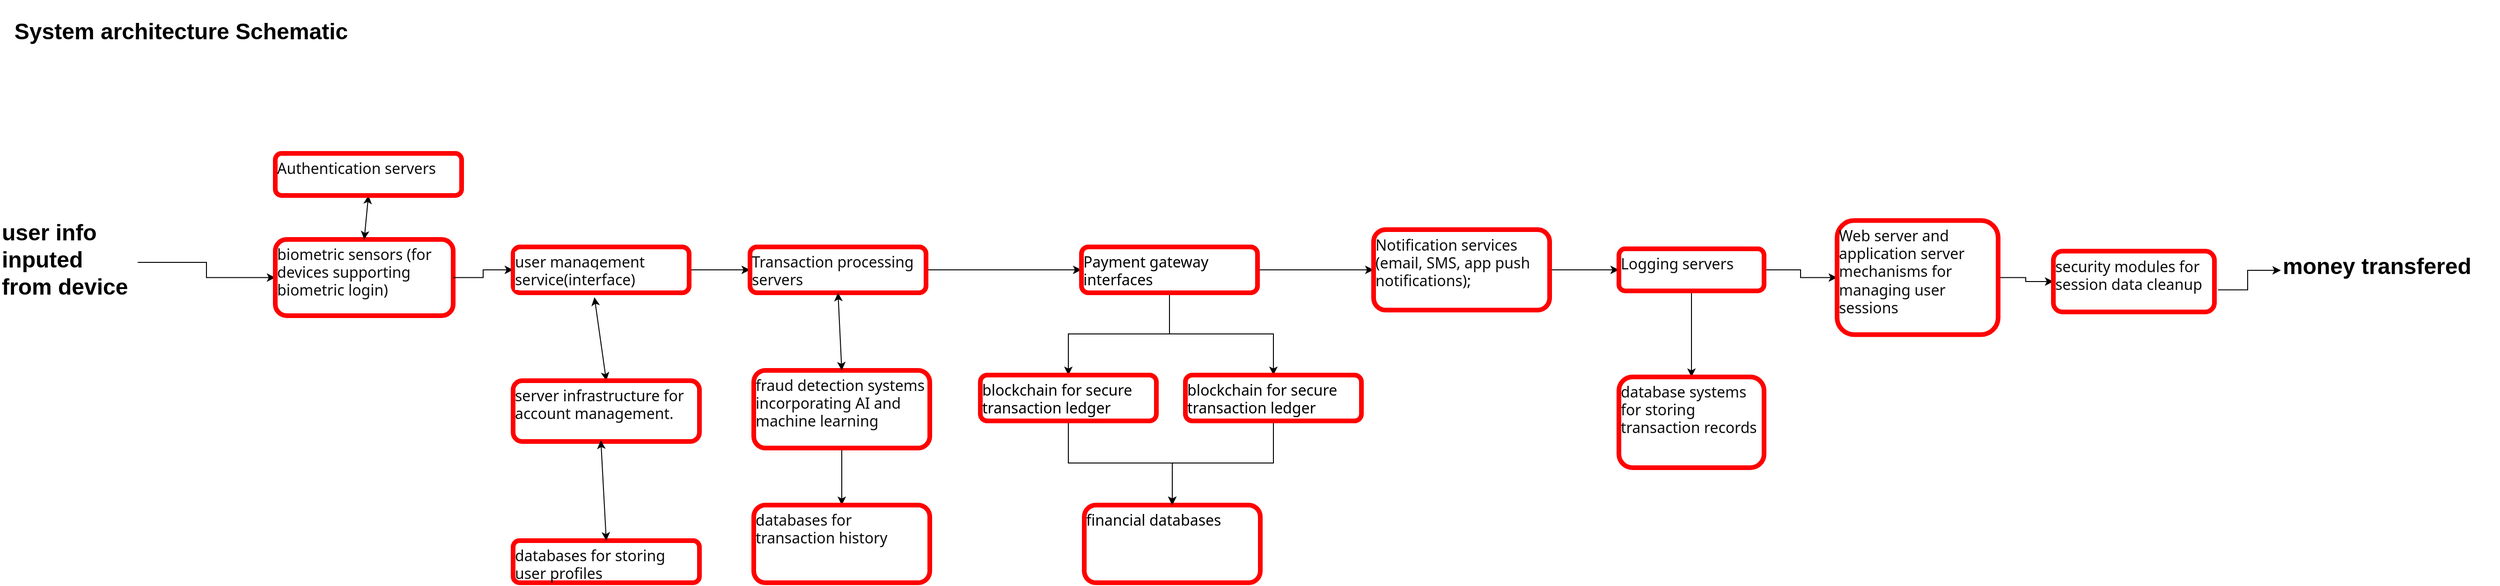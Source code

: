 <mxfile version="24.2.2" type="github">
  <diagram name="Page-1" id="G7IROIcQZVicElXsmN88">
    <mxGraphModel dx="3695" dy="1508" grid="1" gridSize="10" guides="1" tooltips="1" connect="1" arrows="1" fold="1" page="1" pageScale="1" pageWidth="827" pageHeight="1169" math="0" shadow="0">
      <root>
        <mxCell id="0" />
        <mxCell id="1" parent="0" />
        <mxCell id="kH0Ff7cLByG-iWfLXTow-1" value="System architecture Schematic" style="text;strokeColor=none;fillColor=none;html=1;fontSize=24;fontStyle=1;verticalAlign=middle;align=center;" vertex="1" parent="1">
          <mxGeometry x="-80" y="634" width="303" height="68" as="geometry" />
        </mxCell>
        <mxCell id="kH0Ff7cLByG-iWfLXTow-2" value="" style="edgeStyle=orthogonalEdgeStyle;rounded=0;orthogonalLoop=1;jettySize=auto;html=1;" edge="1" parent="1" source="kH0Ff7cLByG-iWfLXTow-3" target="kH0Ff7cLByG-iWfLXTow-4">
          <mxGeometry relative="1" as="geometry" />
        </mxCell>
        <mxCell id="kH0Ff7cLByG-iWfLXTow-3" value="&lt;h1 style=&quot;margin-top: 0px;&quot;&gt;&lt;span style=&quot;background-color: initial;&quot;&gt;user info &lt;/span&gt;&lt;span style=&quot;background-color: initial;&quot;&gt;inputed from device&lt;/span&gt;&lt;/h1&gt;&lt;div&gt;&lt;br&gt;&lt;/div&gt;" style="text;html=1;whiteSpace=wrap;overflow=hidden;rounded=0;" vertex="1" parent="1">
          <mxGeometry x="-121" y="861.5" width="147" height="106" as="geometry" />
        </mxCell>
        <mxCell id="kH0Ff7cLByG-iWfLXTow-4" value="&lt;span style=&quot;color: rgb(13, 13, 13); font-family: Söhne, ui-sans-serif, system-ui, -apple-system, &amp;quot;Segoe UI&amp;quot;, Roboto, Ubuntu, Cantarell, &amp;quot;Noto Sans&amp;quot;, sans-serif, &amp;quot;Helvetica Neue&amp;quot;, Arial, &amp;quot;Apple Color Emoji&amp;quot;, &amp;quot;Segoe UI Emoji&amp;quot;, &amp;quot;Segoe UI Symbol&amp;quot;, &amp;quot;Noto Color Emoji&amp;quot;; font-size: 16px; font-style: normal; font-variant-ligatures: normal; font-variant-caps: normal; font-weight: 400; letter-spacing: normal; text-indent: 0px; text-transform: none; word-spacing: 0px; -webkit-text-stroke-width: 0px; white-space: pre-wrap; text-decoration-thickness: initial; text-decoration-style: initial; text-decoration-color: initial; display: inline !important; float: none;&quot;&gt;biometric sensors (for devices supporting biometric login)&lt;/span&gt;" style="whiteSpace=wrap;html=1;align=left;fillColor=none;strokeColor=#FF0000;horizontal=1;verticalAlign=top;strokeWidth=5;perimeterSpacing=0;gradientColor=none;labelBackgroundColor=none;rounded=1;" vertex="1" parent="1">
          <mxGeometry x="173" y="890" width="190" height="81.5" as="geometry" />
        </mxCell>
        <mxCell id="kH0Ff7cLByG-iWfLXTow-5" value="" style="endArrow=classic;startArrow=classic;html=1;rounded=0;exitX=0.5;exitY=0;exitDx=0;exitDy=0;entryX=0.5;entryY=1;entryDx=0;entryDy=0;" edge="1" parent="1" source="kH0Ff7cLByG-iWfLXTow-4" target="kH0Ff7cLByG-iWfLXTow-6">
          <mxGeometry width="50" height="50" relative="1" as="geometry">
            <mxPoint x="300" y="907" as="sourcePoint" />
            <mxPoint x="520" y="898" as="targetPoint" />
          </mxGeometry>
        </mxCell>
        <mxCell id="kH0Ff7cLByG-iWfLXTow-6" value="&lt;span style=&quot;color: rgb(13, 13, 13); font-family: Söhne, ui-sans-serif, system-ui, -apple-system, &amp;quot;Segoe UI&amp;quot;, Roboto, Ubuntu, Cantarell, &amp;quot;Noto Sans&amp;quot;, sans-serif, &amp;quot;Helvetica Neue&amp;quot;, Arial, &amp;quot;Apple Color Emoji&amp;quot;, &amp;quot;Segoe UI Emoji&amp;quot;, &amp;quot;Segoe UI Symbol&amp;quot;, &amp;quot;Noto Color Emoji&amp;quot;; font-size: 16px; font-style: normal; font-variant-ligatures: normal; font-variant-caps: normal; font-weight: 400; letter-spacing: normal; text-indent: 0px; text-transform: none; word-spacing: 0px; -webkit-text-stroke-width: 0px; white-space: pre-wrap; text-decoration-thickness: initial; text-decoration-style: initial; text-decoration-color: initial; display: inline !important; float: none;&quot;&gt;Authentication servers&lt;/span&gt;" style="whiteSpace=wrap;html=1;align=left;fillColor=none;strokeColor=#FF0000;horizontal=1;verticalAlign=top;strokeWidth=5;perimeterSpacing=0;gradientColor=none;labelBackgroundColor=none;rounded=1;" vertex="1" parent="1">
          <mxGeometry x="173" y="798" width="199" height="45" as="geometry" />
        </mxCell>
        <mxCell id="kH0Ff7cLByG-iWfLXTow-7" style="edgeStyle=orthogonalEdgeStyle;rounded=0;orthogonalLoop=1;jettySize=auto;html=1;exitX=1;exitY=0.5;exitDx=0;exitDy=0;entryX=0;entryY=0.5;entryDx=0;entryDy=0;" edge="1" parent="1" source="kH0Ff7cLByG-iWfLXTow-4" target="kH0Ff7cLByG-iWfLXTow-9">
          <mxGeometry relative="1" as="geometry" />
        </mxCell>
        <mxCell id="kH0Ff7cLByG-iWfLXTow-8" style="edgeStyle=orthogonalEdgeStyle;rounded=0;orthogonalLoop=1;jettySize=auto;html=1;" edge="1" parent="1" source="kH0Ff7cLByG-iWfLXTow-9" target="kH0Ff7cLByG-iWfLXTow-15">
          <mxGeometry relative="1" as="geometry" />
        </mxCell>
        <mxCell id="kH0Ff7cLByG-iWfLXTow-9" value="&lt;div&gt;&lt;span style=&quot;color: rgb(13, 13, 13); font-family: Söhne, ui-sans-serif, system-ui, -apple-system, &amp;quot;Segoe UI&amp;quot;, Roboto, Ubuntu, Cantarell, &amp;quot;Noto Sans&amp;quot;, sans-serif, &amp;quot;Helvetica Neue&amp;quot;, Arial, &amp;quot;Apple Color Emoji&amp;quot;, &amp;quot;Segoe UI Emoji&amp;quot;, &amp;quot;Segoe UI Symbol&amp;quot;, &amp;quot;Noto Color Emoji&amp;quot;; font-size: 16px; font-style: normal; font-variant-ligatures: normal; font-variant-caps: normal; font-weight: 400; letter-spacing: normal; orphans: 2; text-align: left; text-indent: 0px; text-transform: none; widows: 2; word-spacing: 0px; -webkit-text-stroke-width: 0px; white-space: pre-wrap; background-color: rgb(255, 255, 255); text-decoration-thickness: initial; text-decoration-style: initial; text-decoration-color: initial; display: inline !important; float: none;&quot;&gt;user management service(interface)&lt;/span&gt;&lt;/div&gt;&lt;div&gt;&lt;span style=&quot;color: rgb(13, 13, 13); font-family: Söhne, ui-sans-serif, system-ui, -apple-system, &amp;quot;Segoe UI&amp;quot;, Roboto, Ubuntu, Cantarell, &amp;quot;Noto Sans&amp;quot;, sans-serif, &amp;quot;Helvetica Neue&amp;quot;, Arial, &amp;quot;Apple Color Emoji&amp;quot;, &amp;quot;Segoe UI Emoji&amp;quot;, &amp;quot;Segoe UI Symbol&amp;quot;, &amp;quot;Noto Color Emoji&amp;quot;; font-size: 16px; font-style: normal; font-variant-ligatures: normal; font-variant-caps: normal; font-weight: 400; letter-spacing: normal; orphans: 2; text-align: left; text-indent: 0px; text-transform: none; widows: 2; word-spacing: 0px; -webkit-text-stroke-width: 0px; white-space: pre-wrap; background-color: rgb(255, 255, 255); text-decoration-thickness: initial; text-decoration-style: initial; text-decoration-color: initial; display: inline !important; float: none;&quot;&gt;&lt;br&gt;&lt;/span&gt;&lt;/div&gt;" style="whiteSpace=wrap;html=1;align=left;fillColor=none;strokeColor=#FF0000;horizontal=1;verticalAlign=top;strokeWidth=5;perimeterSpacing=0;gradientColor=none;labelBackgroundColor=none;rounded=1;" vertex="1" parent="1">
          <mxGeometry x="427" y="898" width="188" height="49" as="geometry" />
        </mxCell>
        <mxCell id="kH0Ff7cLByG-iWfLXTow-10" value="&lt;span style=&quot;color: rgb(13, 13, 13); font-family: Söhne, ui-sans-serif, system-ui, -apple-system, &amp;quot;Segoe UI&amp;quot;, Roboto, Ubuntu, Cantarell, &amp;quot;Noto Sans&amp;quot;, sans-serif, &amp;quot;Helvetica Neue&amp;quot;, Arial, &amp;quot;Apple Color Emoji&amp;quot;, &amp;quot;Segoe UI Emoji&amp;quot;, &amp;quot;Segoe UI Symbol&amp;quot;, &amp;quot;Noto Color Emoji&amp;quot;; font-size: 16px; font-style: normal; font-variant-ligatures: normal; font-variant-caps: normal; font-weight: 400; letter-spacing: normal; text-align: left; text-indent: 0px; text-transform: none; word-spacing: 0px; -webkit-text-stroke-width: 0px; white-space: pre-wrap; text-decoration-thickness: initial; text-decoration-style: initial; text-decoration-color: initial; display: inline !important; float: none;&quot;&gt;&lt;/span&gt;&lt;span style=&quot;color: rgb(13, 13, 13); font-family: Söhne, ui-sans-serif, system-ui, -apple-system, &amp;quot;Segoe UI&amp;quot;, Roboto, Ubuntu, Cantarell, &amp;quot;Noto Sans&amp;quot;, sans-serif, &amp;quot;Helvetica Neue&amp;quot;, Arial, &amp;quot;Apple Color Emoji&amp;quot;, &amp;quot;Segoe UI Emoji&amp;quot;, &amp;quot;Segoe UI Symbol&amp;quot;, &amp;quot;Noto Color Emoji&amp;quot;; font-size: 16px; font-style: normal; font-variant-ligatures: normal; font-variant-caps: normal; font-weight: 400; letter-spacing: normal; text-align: left; text-indent: 0px; text-transform: none; word-spacing: 0px; -webkit-text-stroke-width: 0px; white-space: pre-wrap; text-decoration-thickness: initial; text-decoration-style: initial; text-decoration-color: initial; display: inline !important; float: none;&quot;&gt;databases for storing user profiles&lt;/span&gt;" style="whiteSpace=wrap;html=1;align=left;fillColor=none;strokeColor=#FF0000;horizontal=1;verticalAlign=top;strokeWidth=5;perimeterSpacing=0;gradientColor=none;labelBackgroundColor=none;rounded=1;" vertex="1" parent="1">
          <mxGeometry x="427" y="1212" width="199" height="45" as="geometry" />
        </mxCell>
        <mxCell id="kH0Ff7cLByG-iWfLXTow-11" value="" style="endArrow=classic;startArrow=classic;html=1;rounded=0;exitX=0.462;exitY=1.098;exitDx=0;exitDy=0;entryX=0.5;entryY=0;entryDx=0;entryDy=0;exitPerimeter=0;" edge="1" parent="1" source="kH0Ff7cLByG-iWfLXTow-9" target="kH0Ff7cLByG-iWfLXTow-12">
          <mxGeometry width="50" height="50" relative="1" as="geometry">
            <mxPoint x="278" y="900" as="sourcePoint" />
            <mxPoint x="283" y="853" as="targetPoint" />
          </mxGeometry>
        </mxCell>
        <mxCell id="kH0Ff7cLByG-iWfLXTow-12" value="&lt;span style=&quot;color: rgb(13, 13, 13); font-family: Söhne, ui-sans-serif, system-ui, -apple-system, &amp;quot;Segoe UI&amp;quot;, Roboto, Ubuntu, Cantarell, &amp;quot;Noto Sans&amp;quot;, sans-serif, &amp;quot;Helvetica Neue&amp;quot;, Arial, &amp;quot;Apple Color Emoji&amp;quot;, &amp;quot;Segoe UI Emoji&amp;quot;, &amp;quot;Segoe UI Symbol&amp;quot;, &amp;quot;Noto Color Emoji&amp;quot;; font-size: 16px; font-style: normal; font-variant-ligatures: normal; font-variant-caps: normal; font-weight: 400; letter-spacing: normal; text-align: left; text-indent: 0px; text-transform: none; word-spacing: 0px; -webkit-text-stroke-width: 0px; white-space: pre-wrap; text-decoration-thickness: initial; text-decoration-style: initial; text-decoration-color: initial; display: inline !important; float: none;&quot;&gt;server infrastructure for account management.&lt;/span&gt;" style="whiteSpace=wrap;html=1;align=left;fillColor=none;strokeColor=#FF0000;horizontal=1;verticalAlign=top;strokeWidth=5;perimeterSpacing=0;gradientColor=none;labelBackgroundColor=none;rounded=1;" vertex="1" parent="1">
          <mxGeometry x="427" y="1041" width="199" height="65" as="geometry" />
        </mxCell>
        <mxCell id="kH0Ff7cLByG-iWfLXTow-13" value="" style="endArrow=classic;startArrow=classic;html=1;rounded=0;exitX=0.5;exitY=0;exitDx=0;exitDy=0;entryX=0.471;entryY=0.983;entryDx=0;entryDy=0;entryPerimeter=0;" edge="1" parent="1" source="kH0Ff7cLByG-iWfLXTow-10" target="kH0Ff7cLByG-iWfLXTow-12">
          <mxGeometry width="50" height="50" relative="1" as="geometry">
            <mxPoint x="508" y="1089" as="sourcePoint" />
            <mxPoint x="615" y="1186" as="targetPoint" />
          </mxGeometry>
        </mxCell>
        <mxCell id="kH0Ff7cLByG-iWfLXTow-14" value="" style="edgeStyle=orthogonalEdgeStyle;rounded=0;orthogonalLoop=1;jettySize=auto;html=1;" edge="1" parent="1" source="kH0Ff7cLByG-iWfLXTow-15" target="kH0Ff7cLByG-iWfLXTow-22">
          <mxGeometry relative="1" as="geometry" />
        </mxCell>
        <mxCell id="kH0Ff7cLByG-iWfLXTow-15" value="&lt;span style=&quot;color: rgb(13, 13, 13); font-family: Söhne, ui-sans-serif, system-ui, -apple-system, &amp;quot;Segoe UI&amp;quot;, Roboto, Ubuntu, Cantarell, &amp;quot;Noto Sans&amp;quot;, sans-serif, &amp;quot;Helvetica Neue&amp;quot;, Arial, &amp;quot;Apple Color Emoji&amp;quot;, &amp;quot;Segoe UI Emoji&amp;quot;, &amp;quot;Segoe UI Symbol&amp;quot;, &amp;quot;Noto Color Emoji&amp;quot;; font-size: 16px; font-style: normal; font-variant-ligatures: normal; font-variant-caps: normal; font-weight: 400; letter-spacing: normal; text-align: left; text-indent: 0px; text-transform: none; word-spacing: 0px; -webkit-text-stroke-width: 0px; white-space: pre-wrap; text-decoration-thickness: initial; text-decoration-style: initial; text-decoration-color: initial; display: inline !important; float: none;&quot;&gt;Transaction processing servers&lt;/span&gt;" style="whiteSpace=wrap;html=1;align=left;fillColor=none;strokeColor=#FF0000;horizontal=1;verticalAlign=top;strokeWidth=5;perimeterSpacing=0;gradientColor=none;labelBackgroundColor=none;rounded=1;" vertex="1" parent="1">
          <mxGeometry x="680" y="898" width="188" height="49" as="geometry" />
        </mxCell>
        <mxCell id="kH0Ff7cLByG-iWfLXTow-16" value="" style="edgeStyle=orthogonalEdgeStyle;rounded=0;orthogonalLoop=1;jettySize=auto;html=1;" edge="1" parent="1" source="kH0Ff7cLByG-iWfLXTow-17" target="kH0Ff7cLByG-iWfLXTow-18">
          <mxGeometry relative="1" as="geometry" />
        </mxCell>
        <mxCell id="kH0Ff7cLByG-iWfLXTow-17" value="&lt;span style=&quot;color: rgb(13, 13, 13); font-family: Söhne, ui-sans-serif, system-ui, -apple-system, &amp;quot;Segoe UI&amp;quot;, Roboto, Ubuntu, Cantarell, &amp;quot;Noto Sans&amp;quot;, sans-serif, &amp;quot;Helvetica Neue&amp;quot;, Arial, &amp;quot;Apple Color Emoji&amp;quot;, &amp;quot;Segoe UI Emoji&amp;quot;, &amp;quot;Segoe UI Symbol&amp;quot;, &amp;quot;Noto Color Emoji&amp;quot;; font-size: 16px; font-style: normal; font-variant-ligatures: normal; font-variant-caps: normal; font-weight: 400; letter-spacing: normal; text-align: left; text-indent: 0px; text-transform: none; word-spacing: 0px; -webkit-text-stroke-width: 0px; white-space: pre-wrap; text-decoration-thickness: initial; text-decoration-style: initial; text-decoration-color: initial; display: inline !important; float: none;&quot;&gt;fraud detection systems incorporating AI and machine learning&lt;/span&gt;" style="whiteSpace=wrap;html=1;align=left;fillColor=none;strokeColor=#FF0000;horizontal=1;verticalAlign=top;strokeWidth=5;perimeterSpacing=0;gradientColor=none;labelBackgroundColor=none;rounded=1;" vertex="1" parent="1">
          <mxGeometry x="684" y="1030" width="188" height="83" as="geometry" />
        </mxCell>
        <mxCell id="kH0Ff7cLByG-iWfLXTow-18" value="&lt;span style=&quot;color: rgb(13, 13, 13); font-family: Söhne, ui-sans-serif, system-ui, -apple-system, &amp;quot;Segoe UI&amp;quot;, Roboto, Ubuntu, Cantarell, &amp;quot;Noto Sans&amp;quot;, sans-serif, &amp;quot;Helvetica Neue&amp;quot;, Arial, &amp;quot;Apple Color Emoji&amp;quot;, &amp;quot;Segoe UI Emoji&amp;quot;, &amp;quot;Segoe UI Symbol&amp;quot;, &amp;quot;Noto Color Emoji&amp;quot;; font-size: 16px; font-style: normal; font-variant-ligatures: normal; font-variant-caps: normal; font-weight: 400; letter-spacing: normal; text-align: left; text-indent: 0px; text-transform: none; word-spacing: 0px; -webkit-text-stroke-width: 0px; white-space: pre-wrap; text-decoration-thickness: initial; text-decoration-style: initial; text-decoration-color: initial; display: inline !important; float: none;&quot;&gt;databases for transaction history&lt;/span&gt;" style="whiteSpace=wrap;html=1;align=left;fillColor=none;strokeColor=#FF0000;horizontal=1;verticalAlign=top;strokeWidth=5;perimeterSpacing=0;gradientColor=none;labelBackgroundColor=none;rounded=1;" vertex="1" parent="1">
          <mxGeometry x="684" y="1174" width="188" height="83" as="geometry" />
        </mxCell>
        <mxCell id="kH0Ff7cLByG-iWfLXTow-19" value="" style="edgeStyle=orthogonalEdgeStyle;rounded=0;orthogonalLoop=1;jettySize=auto;html=1;" edge="1" parent="1" source="kH0Ff7cLByG-iWfLXTow-22" target="kH0Ff7cLByG-iWfLXTow-25">
          <mxGeometry relative="1" as="geometry" />
        </mxCell>
        <mxCell id="kH0Ff7cLByG-iWfLXTow-20" style="edgeStyle=orthogonalEdgeStyle;rounded=0;orthogonalLoop=1;jettySize=auto;html=1;" edge="1" parent="1" source="kH0Ff7cLByG-iWfLXTow-22" target="kH0Ff7cLByG-iWfLXTow-28">
          <mxGeometry relative="1" as="geometry" />
        </mxCell>
        <mxCell id="kH0Ff7cLByG-iWfLXTow-21" value="" style="edgeStyle=orthogonalEdgeStyle;rounded=0;orthogonalLoop=1;jettySize=auto;html=1;" edge="1" parent="1" source="kH0Ff7cLByG-iWfLXTow-22" target="kH0Ff7cLByG-iWfLXTow-30">
          <mxGeometry relative="1" as="geometry" />
        </mxCell>
        <mxCell id="kH0Ff7cLByG-iWfLXTow-22" value="&lt;span style=&quot;font-family: Söhne, ui-sans-serif, system-ui, -apple-system, &amp;quot;Segoe UI&amp;quot;, Roboto, Ubuntu, Cantarell, &amp;quot;Noto Sans&amp;quot;, sans-serif, &amp;quot;Helvetica Neue&amp;quot;, Arial, &amp;quot;Apple Color Emoji&amp;quot;, &amp;quot;Segoe UI Emoji&amp;quot;, &amp;quot;Segoe UI Symbol&amp;quot;, &amp;quot;Noto Color Emoji&amp;quot;; font-size: 16px; font-style: normal; font-variant-ligatures: normal; font-variant-caps: normal; font-weight: 400; letter-spacing: normal; text-align: left; text-indent: 0px; text-transform: none; word-spacing: 0px; -webkit-text-stroke-width: 0px; white-space: pre-wrap; text-decoration-thickness: initial; text-decoration-style: initial; text-decoration-color: initial; display: inline !important; float: none;&quot;&gt;Payment gateway interfaces&lt;/span&gt;" style="whiteSpace=wrap;html=1;align=left;fillColor=none;strokeColor=#FF0000;horizontal=1;verticalAlign=top;strokeWidth=5;perimeterSpacing=0;gradientColor=none;labelBackgroundColor=none;rounded=1;" vertex="1" parent="1">
          <mxGeometry x="1034" y="898" width="188" height="49" as="geometry" />
        </mxCell>
        <mxCell id="kH0Ff7cLByG-iWfLXTow-23" value="" style="endArrow=classic;startArrow=classic;html=1;rounded=0;exitX=0.5;exitY=1;exitDx=0;exitDy=0;entryX=0.5;entryY=0;entryDx=0;entryDy=0;" edge="1" parent="1" source="kH0Ff7cLByG-iWfLXTow-15" target="kH0Ff7cLByG-iWfLXTow-17">
          <mxGeometry width="50" height="50" relative="1" as="geometry">
            <mxPoint x="765" y="949" as="sourcePoint" />
            <mxPoint x="778" y="1038" as="targetPoint" />
          </mxGeometry>
        </mxCell>
        <mxCell id="kH0Ff7cLByG-iWfLXTow-24" style="edgeStyle=orthogonalEdgeStyle;rounded=0;orthogonalLoop=1;jettySize=auto;html=1;" edge="1" parent="1" source="kH0Ff7cLByG-iWfLXTow-25" target="kH0Ff7cLByG-iWfLXTow-26">
          <mxGeometry relative="1" as="geometry" />
        </mxCell>
        <mxCell id="kH0Ff7cLByG-iWfLXTow-25" value="&lt;span style=&quot;font-family: Söhne, ui-sans-serif, system-ui, -apple-system, &amp;quot;Segoe UI&amp;quot;, Roboto, Ubuntu, Cantarell, &amp;quot;Noto Sans&amp;quot;, sans-serif, &amp;quot;Helvetica Neue&amp;quot;, Arial, &amp;quot;Apple Color Emoji&amp;quot;, &amp;quot;Segoe UI Emoji&amp;quot;, &amp;quot;Segoe UI Symbol&amp;quot;, &amp;quot;Noto Color Emoji&amp;quot;; font-size: 16px; font-style: normal; font-variant-ligatures: normal; font-variant-caps: normal; font-weight: 400; letter-spacing: normal; text-align: left; text-indent: 0px; text-transform: none; word-spacing: 0px; -webkit-text-stroke-width: 0px; white-space: pre-wrap; text-decoration-thickness: initial; text-decoration-style: initial; text-decoration-color: initial; display: inline !important; float: none;&quot;&gt;blockchain for secure transaction ledger&lt;/span&gt;" style="whiteSpace=wrap;html=1;align=left;fillColor=none;strokeColor=#FF0000;horizontal=1;verticalAlign=top;strokeWidth=5;perimeterSpacing=0;gradientColor=none;labelBackgroundColor=none;rounded=1;" vertex="1" parent="1">
          <mxGeometry x="926" y="1035" width="188" height="49" as="geometry" />
        </mxCell>
        <mxCell id="kH0Ff7cLByG-iWfLXTow-26" value="&lt;span style=&quot;font-family: Söhne, ui-sans-serif, system-ui, -apple-system, &amp;quot;Segoe UI&amp;quot;, Roboto, Ubuntu, Cantarell, &amp;quot;Noto Sans&amp;quot;, sans-serif, &amp;quot;Helvetica Neue&amp;quot;, Arial, &amp;quot;Apple Color Emoji&amp;quot;, &amp;quot;Segoe UI Emoji&amp;quot;, &amp;quot;Segoe UI Symbol&amp;quot;, &amp;quot;Noto Color Emoji&amp;quot;; font-size: 16px; font-style: normal; font-variant-ligatures: normal; font-variant-caps: normal; font-weight: 400; letter-spacing: normal; text-align: left; text-indent: 0px; text-transform: none; word-spacing: 0px; -webkit-text-stroke-width: 0px; white-space: pre-wrap; text-decoration-thickness: initial; text-decoration-style: initial; text-decoration-color: initial; display: inline !important; float: none;&quot;&gt;financial databases&lt;/span&gt;" style="whiteSpace=wrap;html=1;align=left;fillColor=none;strokeColor=#FF0000;horizontal=1;verticalAlign=top;strokeWidth=5;perimeterSpacing=0;gradientColor=none;labelBackgroundColor=none;rounded=1;" vertex="1" parent="1">
          <mxGeometry x="1037" y="1174" width="188" height="83" as="geometry" />
        </mxCell>
        <mxCell id="kH0Ff7cLByG-iWfLXTow-27" style="edgeStyle=orthogonalEdgeStyle;rounded=0;orthogonalLoop=1;jettySize=auto;html=1;" edge="1" parent="1" source="kH0Ff7cLByG-iWfLXTow-28" target="kH0Ff7cLByG-iWfLXTow-26">
          <mxGeometry relative="1" as="geometry" />
        </mxCell>
        <mxCell id="kH0Ff7cLByG-iWfLXTow-28" value="&lt;span style=&quot;font-family: Söhne, ui-sans-serif, system-ui, -apple-system, &amp;quot;Segoe UI&amp;quot;, Roboto, Ubuntu, Cantarell, &amp;quot;Noto Sans&amp;quot;, sans-serif, &amp;quot;Helvetica Neue&amp;quot;, Arial, &amp;quot;Apple Color Emoji&amp;quot;, &amp;quot;Segoe UI Emoji&amp;quot;, &amp;quot;Segoe UI Symbol&amp;quot;, &amp;quot;Noto Color Emoji&amp;quot;; font-size: 16px; font-style: normal; font-variant-ligatures: normal; font-variant-caps: normal; font-weight: 400; letter-spacing: normal; text-align: left; text-indent: 0px; text-transform: none; word-spacing: 0px; -webkit-text-stroke-width: 0px; white-space: pre-wrap; text-decoration-thickness: initial; text-decoration-style: initial; text-decoration-color: initial; display: inline !important; float: none;&quot;&gt;blockchain for secure transaction ledger&lt;/span&gt;" style="whiteSpace=wrap;html=1;align=left;fillColor=none;strokeColor=#FF0000;horizontal=1;verticalAlign=top;strokeWidth=5;perimeterSpacing=0;gradientColor=none;labelBackgroundColor=none;rounded=1;" vertex="1" parent="1">
          <mxGeometry x="1145" y="1035" width="188" height="49" as="geometry" />
        </mxCell>
        <mxCell id="kH0Ff7cLByG-iWfLXTow-29" value="" style="edgeStyle=orthogonalEdgeStyle;rounded=0;orthogonalLoop=1;jettySize=auto;html=1;" edge="1" parent="1" source="kH0Ff7cLByG-iWfLXTow-30" target="kH0Ff7cLByG-iWfLXTow-33">
          <mxGeometry relative="1" as="geometry" />
        </mxCell>
        <mxCell id="kH0Ff7cLByG-iWfLXTow-30" value="&lt;span style=&quot;color: rgb(13, 13, 13); font-family: Söhne, ui-sans-serif, system-ui, -apple-system, &amp;quot;Segoe UI&amp;quot;, Roboto, Ubuntu, Cantarell, &amp;quot;Noto Sans&amp;quot;, sans-serif, &amp;quot;Helvetica Neue&amp;quot;, Arial, &amp;quot;Apple Color Emoji&amp;quot;, &amp;quot;Segoe UI Emoji&amp;quot;, &amp;quot;Segoe UI Symbol&amp;quot;, &amp;quot;Noto Color Emoji&amp;quot;; font-size: 16px; font-style: normal; font-variant-ligatures: normal; font-variant-caps: normal; font-weight: 400; letter-spacing: normal; text-align: left; text-indent: 0px; text-transform: none; word-spacing: 0px; -webkit-text-stroke-width: 0px; white-space: pre-wrap; text-decoration-thickness: initial; text-decoration-style: initial; text-decoration-color: initial; display: inline !important; float: none;&quot;&gt;Notification services (email, SMS, app push notifications)&lt;/span&gt;&lt;span style=&quot;font-family: Söhne, ui-sans-serif, system-ui, -apple-system, &amp;quot;Segoe UI&amp;quot;, Roboto, Ubuntu, Cantarell, &amp;quot;Noto Sans&amp;quot;, sans-serif, &amp;quot;Helvetica Neue&amp;quot;, Arial, &amp;quot;Apple Color Emoji&amp;quot;, &amp;quot;Segoe UI Emoji&amp;quot;, &amp;quot;Segoe UI Symbol&amp;quot;, &amp;quot;Noto Color Emoji&amp;quot;; font-size: 16px; font-style: normal; font-variant-ligatures: normal; font-variant-caps: normal; font-weight: 400; letter-spacing: normal; text-align: left; text-indent: 0px; text-transform: none; word-spacing: 0px; -webkit-text-stroke-width: 0px; white-space: pre-wrap; text-decoration-thickness: initial; text-decoration-style: initial; text-decoration-color: initial; display: inline !important; float: none;&quot;&gt;;&lt;/span&gt;" style="whiteSpace=wrap;html=1;align=left;fillColor=none;strokeColor=#FF0000;horizontal=1;verticalAlign=top;strokeWidth=5;perimeterSpacing=0;gradientColor=none;labelBackgroundColor=none;rounded=1;" vertex="1" parent="1">
          <mxGeometry x="1346" y="879.5" width="188" height="86" as="geometry" />
        </mxCell>
        <mxCell id="kH0Ff7cLByG-iWfLXTow-31" value="" style="edgeStyle=orthogonalEdgeStyle;rounded=0;orthogonalLoop=1;jettySize=auto;html=1;" edge="1" parent="1" source="kH0Ff7cLByG-iWfLXTow-33" target="kH0Ff7cLByG-iWfLXTow-34">
          <mxGeometry relative="1" as="geometry" />
        </mxCell>
        <mxCell id="kH0Ff7cLByG-iWfLXTow-32" value="" style="edgeStyle=orthogonalEdgeStyle;rounded=0;orthogonalLoop=1;jettySize=auto;html=1;" edge="1" parent="1" source="kH0Ff7cLByG-iWfLXTow-33" target="kH0Ff7cLByG-iWfLXTow-36">
          <mxGeometry relative="1" as="geometry" />
        </mxCell>
        <mxCell id="kH0Ff7cLByG-iWfLXTow-33" value="&lt;span style=&quot;color: rgb(13, 13, 13); font-family: Söhne, ui-sans-serif, system-ui, -apple-system, &amp;quot;Segoe UI&amp;quot;, Roboto, Ubuntu, Cantarell, &amp;quot;Noto Sans&amp;quot;, sans-serif, &amp;quot;Helvetica Neue&amp;quot;, Arial, &amp;quot;Apple Color Emoji&amp;quot;, &amp;quot;Segoe UI Emoji&amp;quot;, &amp;quot;Segoe UI Symbol&amp;quot;, &amp;quot;Noto Color Emoji&amp;quot;; font-size: 16px; font-style: normal; font-variant-ligatures: normal; font-variant-caps: normal; font-weight: 400; letter-spacing: normal; text-align: left; text-indent: 0px; text-transform: none; word-spacing: 0px; -webkit-text-stroke-width: 0px; white-space: pre-wrap; text-decoration-thickness: initial; text-decoration-style: initial; text-decoration-color: initial; display: inline !important; float: none;&quot;&gt;Logging servers&lt;/span&gt;" style="whiteSpace=wrap;html=1;align=left;fillColor=none;strokeColor=#FF0000;horizontal=1;verticalAlign=top;strokeWidth=5;perimeterSpacing=0;gradientColor=none;labelBackgroundColor=none;rounded=1;" vertex="1" parent="1">
          <mxGeometry x="1608" y="900" width="155" height="45" as="geometry" />
        </mxCell>
        <mxCell id="kH0Ff7cLByG-iWfLXTow-34" value="&lt;span style=&quot;color: rgb(13, 13, 13); font-family: Söhne, ui-sans-serif, system-ui, -apple-system, &amp;quot;Segoe UI&amp;quot;, Roboto, Ubuntu, Cantarell, &amp;quot;Noto Sans&amp;quot;, sans-serif, &amp;quot;Helvetica Neue&amp;quot;, Arial, &amp;quot;Apple Color Emoji&amp;quot;, &amp;quot;Segoe UI Emoji&amp;quot;, &amp;quot;Segoe UI Symbol&amp;quot;, &amp;quot;Noto Color Emoji&amp;quot;; font-size: 16px; font-style: normal; font-variant-ligatures: normal; font-variant-caps: normal; font-weight: 400; letter-spacing: normal; text-align: left; text-indent: 0px; text-transform: none; word-spacing: 0px; -webkit-text-stroke-width: 0px; white-space: pre-wrap; text-decoration-thickness: initial; text-decoration-style: initial; text-decoration-color: initial; display: inline !important; float: none;&quot;&gt;database systems for storing transaction records&lt;/span&gt;&lt;span style=&quot;font-family: Söhne, ui-sans-serif, system-ui, -apple-system, &amp;quot;Segoe UI&amp;quot;, Roboto, Ubuntu, Cantarell, &amp;quot;Noto Sans&amp;quot;, sans-serif, &amp;quot;Helvetica Neue&amp;quot;, Arial, &amp;quot;Apple Color Emoji&amp;quot;, &amp;quot;Segoe UI Emoji&amp;quot;, &amp;quot;Segoe UI Symbol&amp;quot;, &amp;quot;Noto Color Emoji&amp;quot;; font-size: 16px; font-style: normal; font-variant-ligatures: normal; font-variant-caps: normal; font-weight: 400; letter-spacing: normal; text-align: left; text-indent: 0px; text-transform: none; word-spacing: 0px; -webkit-text-stroke-width: 0px; white-space: pre-wrap; text-decoration-thickness: initial; text-decoration-style: initial; text-decoration-color: initial; display: inline !important; float: none;&quot;&gt;&lt;/span&gt;" style="whiteSpace=wrap;html=1;align=left;fillColor=none;strokeColor=#FF0000;horizontal=1;verticalAlign=top;strokeWidth=5;perimeterSpacing=0;gradientColor=none;labelBackgroundColor=none;rounded=1;" vertex="1" parent="1">
          <mxGeometry x="1608" y="1037" width="155" height="97" as="geometry" />
        </mxCell>
        <mxCell id="kH0Ff7cLByG-iWfLXTow-35" value="" style="edgeStyle=orthogonalEdgeStyle;rounded=0;orthogonalLoop=1;jettySize=auto;html=1;" edge="1" parent="1" source="kH0Ff7cLByG-iWfLXTow-36" target="kH0Ff7cLByG-iWfLXTow-37">
          <mxGeometry relative="1" as="geometry" />
        </mxCell>
        <mxCell id="kH0Ff7cLByG-iWfLXTow-36" value="&lt;span style=&quot;color: rgb(13, 13, 13); font-family: Söhne, ui-sans-serif, system-ui, -apple-system, &amp;quot;Segoe UI&amp;quot;, Roboto, Ubuntu, Cantarell, &amp;quot;Noto Sans&amp;quot;, sans-serif, &amp;quot;Helvetica Neue&amp;quot;, Arial, &amp;quot;Apple Color Emoji&amp;quot;, &amp;quot;Segoe UI Emoji&amp;quot;, &amp;quot;Segoe UI Symbol&amp;quot;, &amp;quot;Noto Color Emoji&amp;quot;; font-size: 16px; font-style: normal; font-variant-ligatures: normal; font-variant-caps: normal; font-weight: 400; letter-spacing: normal; text-align: left; text-indent: 0px; text-transform: none; word-spacing: 0px; -webkit-text-stroke-width: 0px; white-space: pre-wrap; text-decoration-thickness: initial; text-decoration-style: initial; text-decoration-color: initial; display: inline !important; float: none;&quot;&gt;Web server and &lt;/span&gt;&lt;span style=&quot;color: rgb(13, 13, 13); font-family: Söhne, ui-sans-serif, system-ui, -apple-system, &amp;quot;Segoe UI&amp;quot;, Roboto, Ubuntu, Cantarell, &amp;quot;Noto Sans&amp;quot;, sans-serif, &amp;quot;Helvetica Neue&amp;quot;, Arial, &amp;quot;Apple Color Emoji&amp;quot;, &amp;quot;Segoe UI Emoji&amp;quot;, &amp;quot;Segoe UI Symbol&amp;quot;, &amp;quot;Noto Color Emoji&amp;quot;; font-size: 16px; font-style: normal; font-variant-ligatures: normal; font-variant-caps: normal; font-weight: 400; letter-spacing: normal; text-align: left; text-indent: 0px; text-transform: none; word-spacing: 0px; -webkit-text-stroke-width: 0px; white-space: pre-wrap; text-decoration-thickness: initial; text-decoration-style: initial; text-decoration-color: initial; display: inline !important; float: none;&quot;&gt;application server mechanisms for managing user sessions&lt;/span&gt;" style="whiteSpace=wrap;html=1;align=left;fillColor=none;strokeColor=#FF0000;horizontal=1;verticalAlign=top;strokeWidth=5;perimeterSpacing=0;gradientColor=none;labelBackgroundColor=none;rounded=1;" vertex="1" parent="1">
          <mxGeometry x="1841" y="869.75" width="172" height="122" as="geometry" />
        </mxCell>
        <mxCell id="kH0Ff7cLByG-iWfLXTow-37" value="&lt;span style=&quot;color: rgb(13, 13, 13); font-family: Söhne, ui-sans-serif, system-ui, -apple-system, &amp;quot;Segoe UI&amp;quot;, Roboto, Ubuntu, Cantarell, &amp;quot;Noto Sans&amp;quot;, sans-serif, &amp;quot;Helvetica Neue&amp;quot;, Arial, &amp;quot;Apple Color Emoji&amp;quot;, &amp;quot;Segoe UI Emoji&amp;quot;, &amp;quot;Segoe UI Symbol&amp;quot;, &amp;quot;Noto Color Emoji&amp;quot;; font-size: 16px; font-style: normal; font-variant-ligatures: normal; font-variant-caps: normal; font-weight: 400; letter-spacing: normal; text-align: left; text-indent: 0px; text-transform: none; word-spacing: 0px; -webkit-text-stroke-width: 0px; white-space: pre-wrap; text-decoration-thickness: initial; text-decoration-style: initial; text-decoration-color: initial; display: inline !important; float: none;&quot;&gt;security modules for session data cleanup&lt;/span&gt;" style="whiteSpace=wrap;html=1;align=left;fillColor=none;strokeColor=#FF0000;horizontal=1;verticalAlign=top;strokeWidth=5;perimeterSpacing=0;gradientColor=none;labelBackgroundColor=none;rounded=1;" vertex="1" parent="1">
          <mxGeometry x="2072" y="902.5" width="172" height="65" as="geometry" />
        </mxCell>
        <mxCell id="kH0Ff7cLByG-iWfLXTow-38" value="&lt;h1 style=&quot;margin-top: 0px;&quot;&gt;&lt;span style=&quot;background-color: initial;&quot;&gt;money transfered&lt;/span&gt;&lt;br&gt;&lt;/h1&gt;" style="text;html=1;whiteSpace=wrap;overflow=hidden;rounded=0;" vertex="1" parent="1">
          <mxGeometry x="2315" y="898" width="233" height="50" as="geometry" />
        </mxCell>
        <mxCell id="kH0Ff7cLByG-iWfLXTow-39" style="edgeStyle=orthogonalEdgeStyle;rounded=0;orthogonalLoop=1;jettySize=auto;html=1;exitX=1.022;exitY=0.637;exitDx=0;exitDy=0;exitPerimeter=0;" edge="1" parent="1" source="kH0Ff7cLByG-iWfLXTow-37" target="kH0Ff7cLByG-iWfLXTow-38">
          <mxGeometry relative="1" as="geometry">
            <mxPoint x="1971" y="585" as="targetPoint" />
            <Array as="points" />
            <mxPoint x="1872" y="585" as="sourcePoint" />
          </mxGeometry>
        </mxCell>
      </root>
    </mxGraphModel>
  </diagram>
</mxfile>
